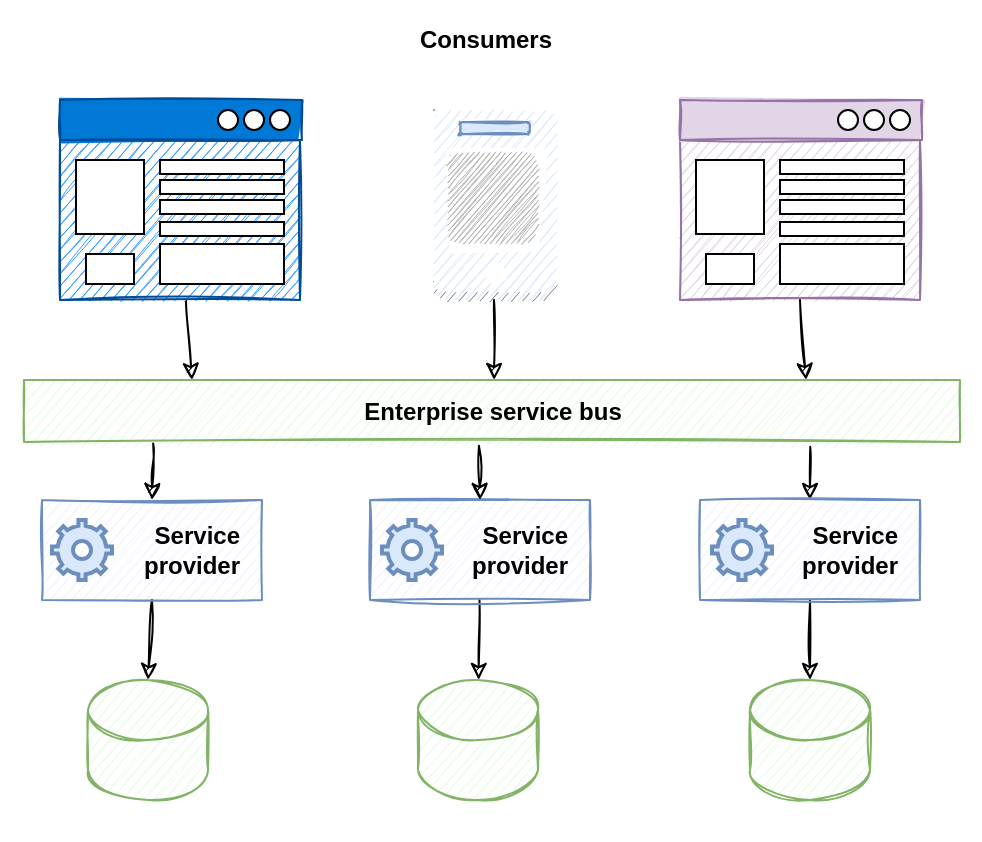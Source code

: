<mxfile version="13.9.9" type="device"><diagram id="FCCemyp3I9G7vuMb8-Q_" name="soa-vs-microservices"><mxGraphModel dx="1072" dy="792" grid="1" gridSize="10" guides="1" tooltips="1" connect="1" arrows="1" fold="1" page="1" pageScale="1" pageWidth="850" pageHeight="1100" math="0" shadow="0"><root><mxCell id="0"/><mxCell id="1" parent="0"/><mxCell id="Lkasd60uAX62nH7_nChF-108" value="" style="rounded=0;whiteSpace=wrap;html=1;sketch=0;gradientColor=none;fontSize=32;align=right;strokeColor=none;" parent="1" vertex="1"><mxGeometry x="90" y="170" width="490" height="420" as="geometry"/></mxCell><mxCell id="Lkasd60uAX62nH7_nChF-76" style="rounded=1;sketch=1;orthogonalLoop=1;jettySize=auto;html=1;exitX=0.5;exitY=1;exitDx=0;exitDy=0;entryX=0.5;entryY=0;entryDx=0;entryDy=0;entryPerimeter=0;" parent="1" source="Lkasd60uAX62nH7_nChF-57" target="4rniJJrZNx6jRrpOc38m-1" edge="1"><mxGeometry relative="1" as="geometry"/></mxCell><mxCell id="Lkasd60uAX62nH7_nChF-57" value="Service&lt;br&gt;provider" style="html=1;sketch=1;strokeColor=#6c8ebf;fontStyle=1;labelBackgroundColor=none;fillColor=#F0F4FF;align=right;spacingRight=10;" parent="1" vertex="1"><mxGeometry x="111" y="420" width="110" height="50" as="geometry"/></mxCell><mxCell id="Lkasd60uAX62nH7_nChF-77" style="rounded=1;sketch=1;orthogonalLoop=1;jettySize=auto;html=1;exitX=0.5;exitY=1;exitDx=0;exitDy=0;entryX=0.5;entryY=0;entryDx=0;entryDy=0;entryPerimeter=0;" parent="1" source="2ehcjkRP_I2p9TleZrnI-21" target="4rniJJrZNx6jRrpOc38m-2" edge="1"><mxGeometry relative="1" as="geometry"/></mxCell><mxCell id="2ehcjkRP_I2p9TleZrnI-24" style="rounded=0;orthogonalLoop=1;jettySize=auto;html=1;sketch=1;" parent="1" source="Lkasd60uAX62nH7_nChF-58" target="Lkasd60uAX62nH7_nChF-74" edge="1"><mxGeometry relative="1" as="geometry"/></mxCell><mxCell id="Lkasd60uAX62nH7_nChF-58" value="Service&lt;br&gt;provider" style="html=1;sketch=1;strokeColor=#6c8ebf;fontStyle=1;labelBackgroundColor=none;fillColor=#F0F4FF;align=right;spacingRight=10;" parent="1" vertex="1"><mxGeometry x="275" y="420" width="110" height="50" as="geometry"/></mxCell><mxCell id="Lkasd60uAX62nH7_nChF-72" style="rounded=0;sketch=1;orthogonalLoop=1;jettySize=auto;html=1;exitX=0.138;exitY=1.023;exitDx=0;exitDy=0;entryX=0.5;entryY=0;entryDx=0;entryDy=0;exitPerimeter=0;" parent="1" source="Lkasd60uAX62nH7_nChF-59" target="Lkasd60uAX62nH7_nChF-57" edge="1"><mxGeometry relative="1" as="geometry"/></mxCell><mxCell id="Lkasd60uAX62nH7_nChF-73" style="rounded=0;sketch=1;orthogonalLoop=1;jettySize=auto;html=1;exitX=0.84;exitY=1.078;exitDx=0;exitDy=0;exitPerimeter=0;entryX=0.5;entryY=0;entryDx=0;entryDy=0;" parent="1" source="Lkasd60uAX62nH7_nChF-59" target="2ehcjkRP_I2p9TleZrnI-21" edge="1"><mxGeometry relative="1" as="geometry"/></mxCell><mxCell id="Lkasd60uAX62nH7_nChF-59" value="Enterprise service bus" style="html=1;strokeColor=#82b366;sketch=1;fontStyle=1;labelBackgroundColor=none;fillColor=#E8FCE7;" parent="1" vertex="1"><mxGeometry x="102" y="360" width="468" height="31" as="geometry"/></mxCell><mxCell id="Lkasd60uAX62nH7_nChF-71" style="rounded=0;orthogonalLoop=1;jettySize=auto;html=1;entryX=0.5;entryY=0;entryDx=0;entryDy=0;sketch=1;" parent="1" source="Lkasd60uAX62nH7_nChF-60" edge="1"><mxGeometry relative="1" as="geometry"><mxPoint x="186" y="360" as="targetPoint"/></mxGeometry></mxCell><mxCell id="Lkasd60uAX62nH7_nChF-60" value="" style="rounded=0;whiteSpace=wrap;html=1;sketch=1;fillColor=#3399FF;strokeColor=#004C99;" parent="1" vertex="1"><mxGeometry x="120" y="240" width="120" height="80" as="geometry"/></mxCell><mxCell id="Lkasd60uAX62nH7_nChF-61" value="" style="rounded=0;whiteSpace=wrap;html=1;gradientColor=none;" parent="1" vertex="1"><mxGeometry x="128" y="250" width="34" height="37" as="geometry"/></mxCell><mxCell id="Lkasd60uAX62nH7_nChF-62" value="" style="rounded=0;whiteSpace=wrap;html=1;gradientColor=none;" parent="1" vertex="1"><mxGeometry x="170" y="250" width="62" height="7" as="geometry"/></mxCell><mxCell id="Lkasd60uAX62nH7_nChF-63" value="" style="rounded=0;whiteSpace=wrap;html=1;gradientColor=none;" parent="1" vertex="1"><mxGeometry x="170" y="260" width="62" height="7" as="geometry"/></mxCell><mxCell id="Lkasd60uAX62nH7_nChF-64" value="" style="rounded=0;whiteSpace=wrap;html=1;gradientColor=none;" parent="1" vertex="1"><mxGeometry x="170" y="270" width="62" height="7" as="geometry"/></mxCell><mxCell id="Lkasd60uAX62nH7_nChF-65" value="" style="rounded=0;whiteSpace=wrap;html=1;gradientColor=none;" parent="1" vertex="1"><mxGeometry x="170" y="281" width="62" height="7" as="geometry"/></mxCell><mxCell id="Lkasd60uAX62nH7_nChF-66" value="" style="rounded=0;whiteSpace=wrap;html=1;gradientColor=none;" parent="1" vertex="1"><mxGeometry x="170" y="292" width="62" height="20" as="geometry"/></mxCell><mxCell id="Lkasd60uAX62nH7_nChF-67" value="" style="rounded=0;whiteSpace=wrap;html=1;gradientColor=none;" parent="1" vertex="1"><mxGeometry x="133" y="297" width="24" height="15" as="geometry"/></mxCell><mxCell id="Lkasd60uAX62nH7_nChF-68" value="" style="rounded=0;whiteSpace=wrap;html=1;sketch=1;gradientColor=none;strokeColor=#004C99;fillStyle=solid;fillColor=#0079D6;" parent="1" vertex="1"><mxGeometry x="120" y="220" width="121" height="20" as="geometry"/></mxCell><mxCell id="Lkasd60uAX62nH7_nChF-48" value="" style="ellipse;whiteSpace=wrap;html=1;aspect=fixed;sketch=0;fillColor=#FFFFFF;" parent="1" vertex="1"><mxGeometry x="225" y="225" width="10" height="10" as="geometry"/></mxCell><mxCell id="Lkasd60uAX62nH7_nChF-69" value="" style="ellipse;whiteSpace=wrap;html=1;aspect=fixed;sketch=0;fillColor=#FFFFFF;" parent="1" vertex="1"><mxGeometry x="212" y="225" width="10" height="10" as="geometry"/></mxCell><mxCell id="Lkasd60uAX62nH7_nChF-70" value="" style="ellipse;whiteSpace=wrap;html=1;aspect=fixed;sketch=0;fillColor=#FFFFFF;" parent="1" vertex="1"><mxGeometry x="199" y="225" width="10" height="10" as="geometry"/></mxCell><mxCell id="Lkasd60uAX62nH7_nChF-74" value="" style="shape=cylinder3;whiteSpace=wrap;html=1;boundedLbl=1;strokeColor=#82b366;sketch=1;fontStyle=1;labelBackgroundColor=none;fillColor=#E8FCE7;" parent="1" vertex="1"><mxGeometry x="299" y="510" width="60" height="60" as="geometry"/></mxCell><mxCell id="Lkasd60uAX62nH7_nChF-96" value="" style="html=1;verticalLabelPosition=bottom;align=center;labelBackgroundColor=#ffffff;verticalAlign=top;strokeWidth=2;strokeColor=#6c8ebf;shadow=0;dashed=0;shape=mxgraph.ios7.icons.settings;sketch=0;fillStyle=solid;fillColor=#dae8fc;" parent="1" vertex="1"><mxGeometry x="116" y="430" width="30" height="30" as="geometry"/></mxCell><mxCell id="Lkasd60uAX62nH7_nChF-97" value="" style="html=1;verticalLabelPosition=bottom;align=center;labelBackgroundColor=#ffffff;verticalAlign=top;strokeWidth=2;strokeColor=#6c8ebf;shadow=0;dashed=0;shape=mxgraph.ios7.icons.settings;sketch=0;fillStyle=solid;fillColor=#dae8fc;" parent="1" vertex="1"><mxGeometry x="281" y="430" width="30" height="30" as="geometry"/></mxCell><mxCell id="2ehcjkRP_I2p9TleZrnI-1" value="" style="rounded=0;whiteSpace=wrap;html=1;sketch=1;fillColor=#e1d5e7;strokeColor=#9673a6;" parent="1" vertex="1"><mxGeometry x="430" y="240" width="120" height="80" as="geometry"/></mxCell><mxCell id="2ehcjkRP_I2p9TleZrnI-2" value="" style="rounded=0;whiteSpace=wrap;html=1;gradientColor=none;" parent="1" vertex="1"><mxGeometry x="438" y="250" width="34" height="37" as="geometry"/></mxCell><mxCell id="2ehcjkRP_I2p9TleZrnI-3" value="" style="rounded=0;whiteSpace=wrap;html=1;gradientColor=none;" parent="1" vertex="1"><mxGeometry x="480" y="250" width="62" height="7" as="geometry"/></mxCell><mxCell id="2ehcjkRP_I2p9TleZrnI-4" value="" style="rounded=0;whiteSpace=wrap;html=1;gradientColor=none;" parent="1" vertex="1"><mxGeometry x="480" y="260" width="62" height="7" as="geometry"/></mxCell><mxCell id="2ehcjkRP_I2p9TleZrnI-5" value="" style="rounded=0;whiteSpace=wrap;html=1;gradientColor=none;" parent="1" vertex="1"><mxGeometry x="480" y="270" width="62" height="7" as="geometry"/></mxCell><mxCell id="2ehcjkRP_I2p9TleZrnI-6" value="" style="rounded=0;whiteSpace=wrap;html=1;gradientColor=none;" parent="1" vertex="1"><mxGeometry x="480" y="281" width="62" height="7" as="geometry"/></mxCell><mxCell id="2ehcjkRP_I2p9TleZrnI-7" value="" style="rounded=0;whiteSpace=wrap;html=1;gradientColor=none;" parent="1" vertex="1"><mxGeometry x="480" y="292" width="62" height="20" as="geometry"/></mxCell><mxCell id="2ehcjkRP_I2p9TleZrnI-8" value="" style="rounded=0;whiteSpace=wrap;html=1;gradientColor=none;" parent="1" vertex="1"><mxGeometry x="443" y="297" width="24" height="15" as="geometry"/></mxCell><mxCell id="2ehcjkRP_I2p9TleZrnI-9" value="" style="rounded=0;whiteSpace=wrap;html=1;sketch=1;strokeColor=#9673a6;fillStyle=solid;fillColor=#e1d5e7;" parent="1" vertex="1"><mxGeometry x="430" y="220" width="121" height="20" as="geometry"/></mxCell><mxCell id="2ehcjkRP_I2p9TleZrnI-10" value="" style="ellipse;whiteSpace=wrap;html=1;aspect=fixed;sketch=0;fillColor=#FFFFFF;" parent="1" vertex="1"><mxGeometry x="535" y="225" width="10" height="10" as="geometry"/></mxCell><mxCell id="2ehcjkRP_I2p9TleZrnI-11" value="" style="ellipse;whiteSpace=wrap;html=1;aspect=fixed;sketch=0;fillColor=#FFFFFF;" parent="1" vertex="1"><mxGeometry x="522" y="225" width="10" height="10" as="geometry"/></mxCell><mxCell id="2ehcjkRP_I2p9TleZrnI-12" value="" style="ellipse;whiteSpace=wrap;html=1;aspect=fixed;sketch=0;fillColor=#FFFFFF;" parent="1" vertex="1"><mxGeometry x="509" y="225" width="10" height="10" as="geometry"/></mxCell><mxCell id="2ehcjkRP_I2p9TleZrnI-14" style="rounded=0;orthogonalLoop=1;jettySize=auto;html=1;entryX=0.5;entryY=0;entryDx=0;entryDy=0;sketch=1;" parent="1" edge="1"><mxGeometry relative="1" as="geometry"><mxPoint x="490" y="320" as="sourcePoint"/><mxPoint x="493" y="360" as="targetPoint"/></mxGeometry></mxCell><mxCell id="2ehcjkRP_I2p9TleZrnI-16" value="" style="group" parent="1" vertex="1" connectable="0"><mxGeometry x="307" y="225" width="61.07" height="95" as="geometry"/></mxCell><mxCell id="2ehcjkRP_I2p9TleZrnI-17" value="" style="outlineConnect=0;dashed=0;verticalLabelPosition=bottom;verticalAlign=top;align=center;html=1;shape=mxgraph.aws3.mobile_client;fillColor=#dae8fc;sketch=1;fontSize=14;strokeColor=#6c8ebf;" parent="2ehcjkRP_I2p9TleZrnI-16" vertex="1"><mxGeometry width="61.07" height="95" as="geometry"/></mxCell><mxCell id="2ehcjkRP_I2p9TleZrnI-18" value="" style="rounded=1;whiteSpace=wrap;html=1;sketch=1;fontSize=14;fillColor=#dae8fc;strokeColor=#6c8ebf;fillStyle=solid;" parent="2ehcjkRP_I2p9TleZrnI-16" vertex="1"><mxGeometry x="13.194" y="6.032" width="34.682" height="6.032" as="geometry"/></mxCell><mxCell id="2ehcjkRP_I2p9TleZrnI-19" value="" style="rounded=1;whiteSpace=wrap;html=1;sketch=1;fontSize=14;strokeColor=none;hachureGap=2;fillColor=#B3B3B3;" parent="2ehcjkRP_I2p9TleZrnI-16" vertex="1"><mxGeometry x="6.409" y="21.111" width="45.237" height="45.238" as="geometry"/></mxCell><mxCell id="2ehcjkRP_I2p9TleZrnI-20" style="rounded=0;orthogonalLoop=1;jettySize=auto;html=1;entryX=0.5;entryY=0;entryDx=0;entryDy=0;sketch=1;" parent="1" edge="1"><mxGeometry relative="1" as="geometry"><mxPoint x="337" y="320" as="sourcePoint"/><mxPoint x="337.04" y="360" as="targetPoint"/></mxGeometry></mxCell><mxCell id="2ehcjkRP_I2p9TleZrnI-21" value="Service&lt;br&gt;provider" style="html=1;sketch=1;strokeColor=#6c8ebf;fontStyle=1;labelBackgroundColor=none;fillColor=#F0F4FF;align=right;spacingRight=10;" parent="1" vertex="1"><mxGeometry x="440" y="420" width="110" height="50" as="geometry"/></mxCell><mxCell id="2ehcjkRP_I2p9TleZrnI-22" value="" style="html=1;verticalLabelPosition=bottom;align=center;labelBackgroundColor=#ffffff;verticalAlign=top;strokeWidth=2;strokeColor=#6c8ebf;shadow=0;dashed=0;shape=mxgraph.ios7.icons.settings;sketch=0;fillStyle=solid;fillColor=#dae8fc;" parent="1" vertex="1"><mxGeometry x="446" y="430" width="30" height="30" as="geometry"/></mxCell><mxCell id="2ehcjkRP_I2p9TleZrnI-23" style="rounded=0;sketch=1;orthogonalLoop=1;jettySize=auto;html=1;exitX=0.454;exitY=1.06;exitDx=0;exitDy=0;entryX=0.5;entryY=0;entryDx=0;entryDy=0;exitPerimeter=0;" parent="1" target="Lkasd60uAX62nH7_nChF-58" edge="1"><mxGeometry relative="1" as="geometry"><mxPoint x="329.472" y="392.86" as="sourcePoint"/><mxPoint x="191" y="440" as="targetPoint"/></mxGeometry></mxCell><mxCell id="2ehcjkRP_I2p9TleZrnI-25" value="Consumers" style="text;html=1;strokeColor=none;fillColor=none;align=center;verticalAlign=middle;whiteSpace=wrap;rounded=0;fontStyle=1" parent="1" vertex="1"><mxGeometry x="313" y="180" width="40" height="20" as="geometry"/></mxCell><mxCell id="4rniJJrZNx6jRrpOc38m-1" value="" style="shape=cylinder3;whiteSpace=wrap;html=1;boundedLbl=1;strokeColor=#82b366;sketch=1;fontStyle=1;labelBackgroundColor=none;fillColor=#E8FCE7;" vertex="1" parent="1"><mxGeometry x="134" y="510" width="60" height="60" as="geometry"/></mxCell><mxCell id="4rniJJrZNx6jRrpOc38m-2" value="" style="shape=cylinder3;whiteSpace=wrap;html=1;boundedLbl=1;strokeColor=#82b366;sketch=1;fontStyle=1;labelBackgroundColor=none;fillColor=#E8FCE7;" vertex="1" parent="1"><mxGeometry x="465" y="510" width="60" height="60" as="geometry"/></mxCell></root></mxGraphModel></diagram></mxfile>